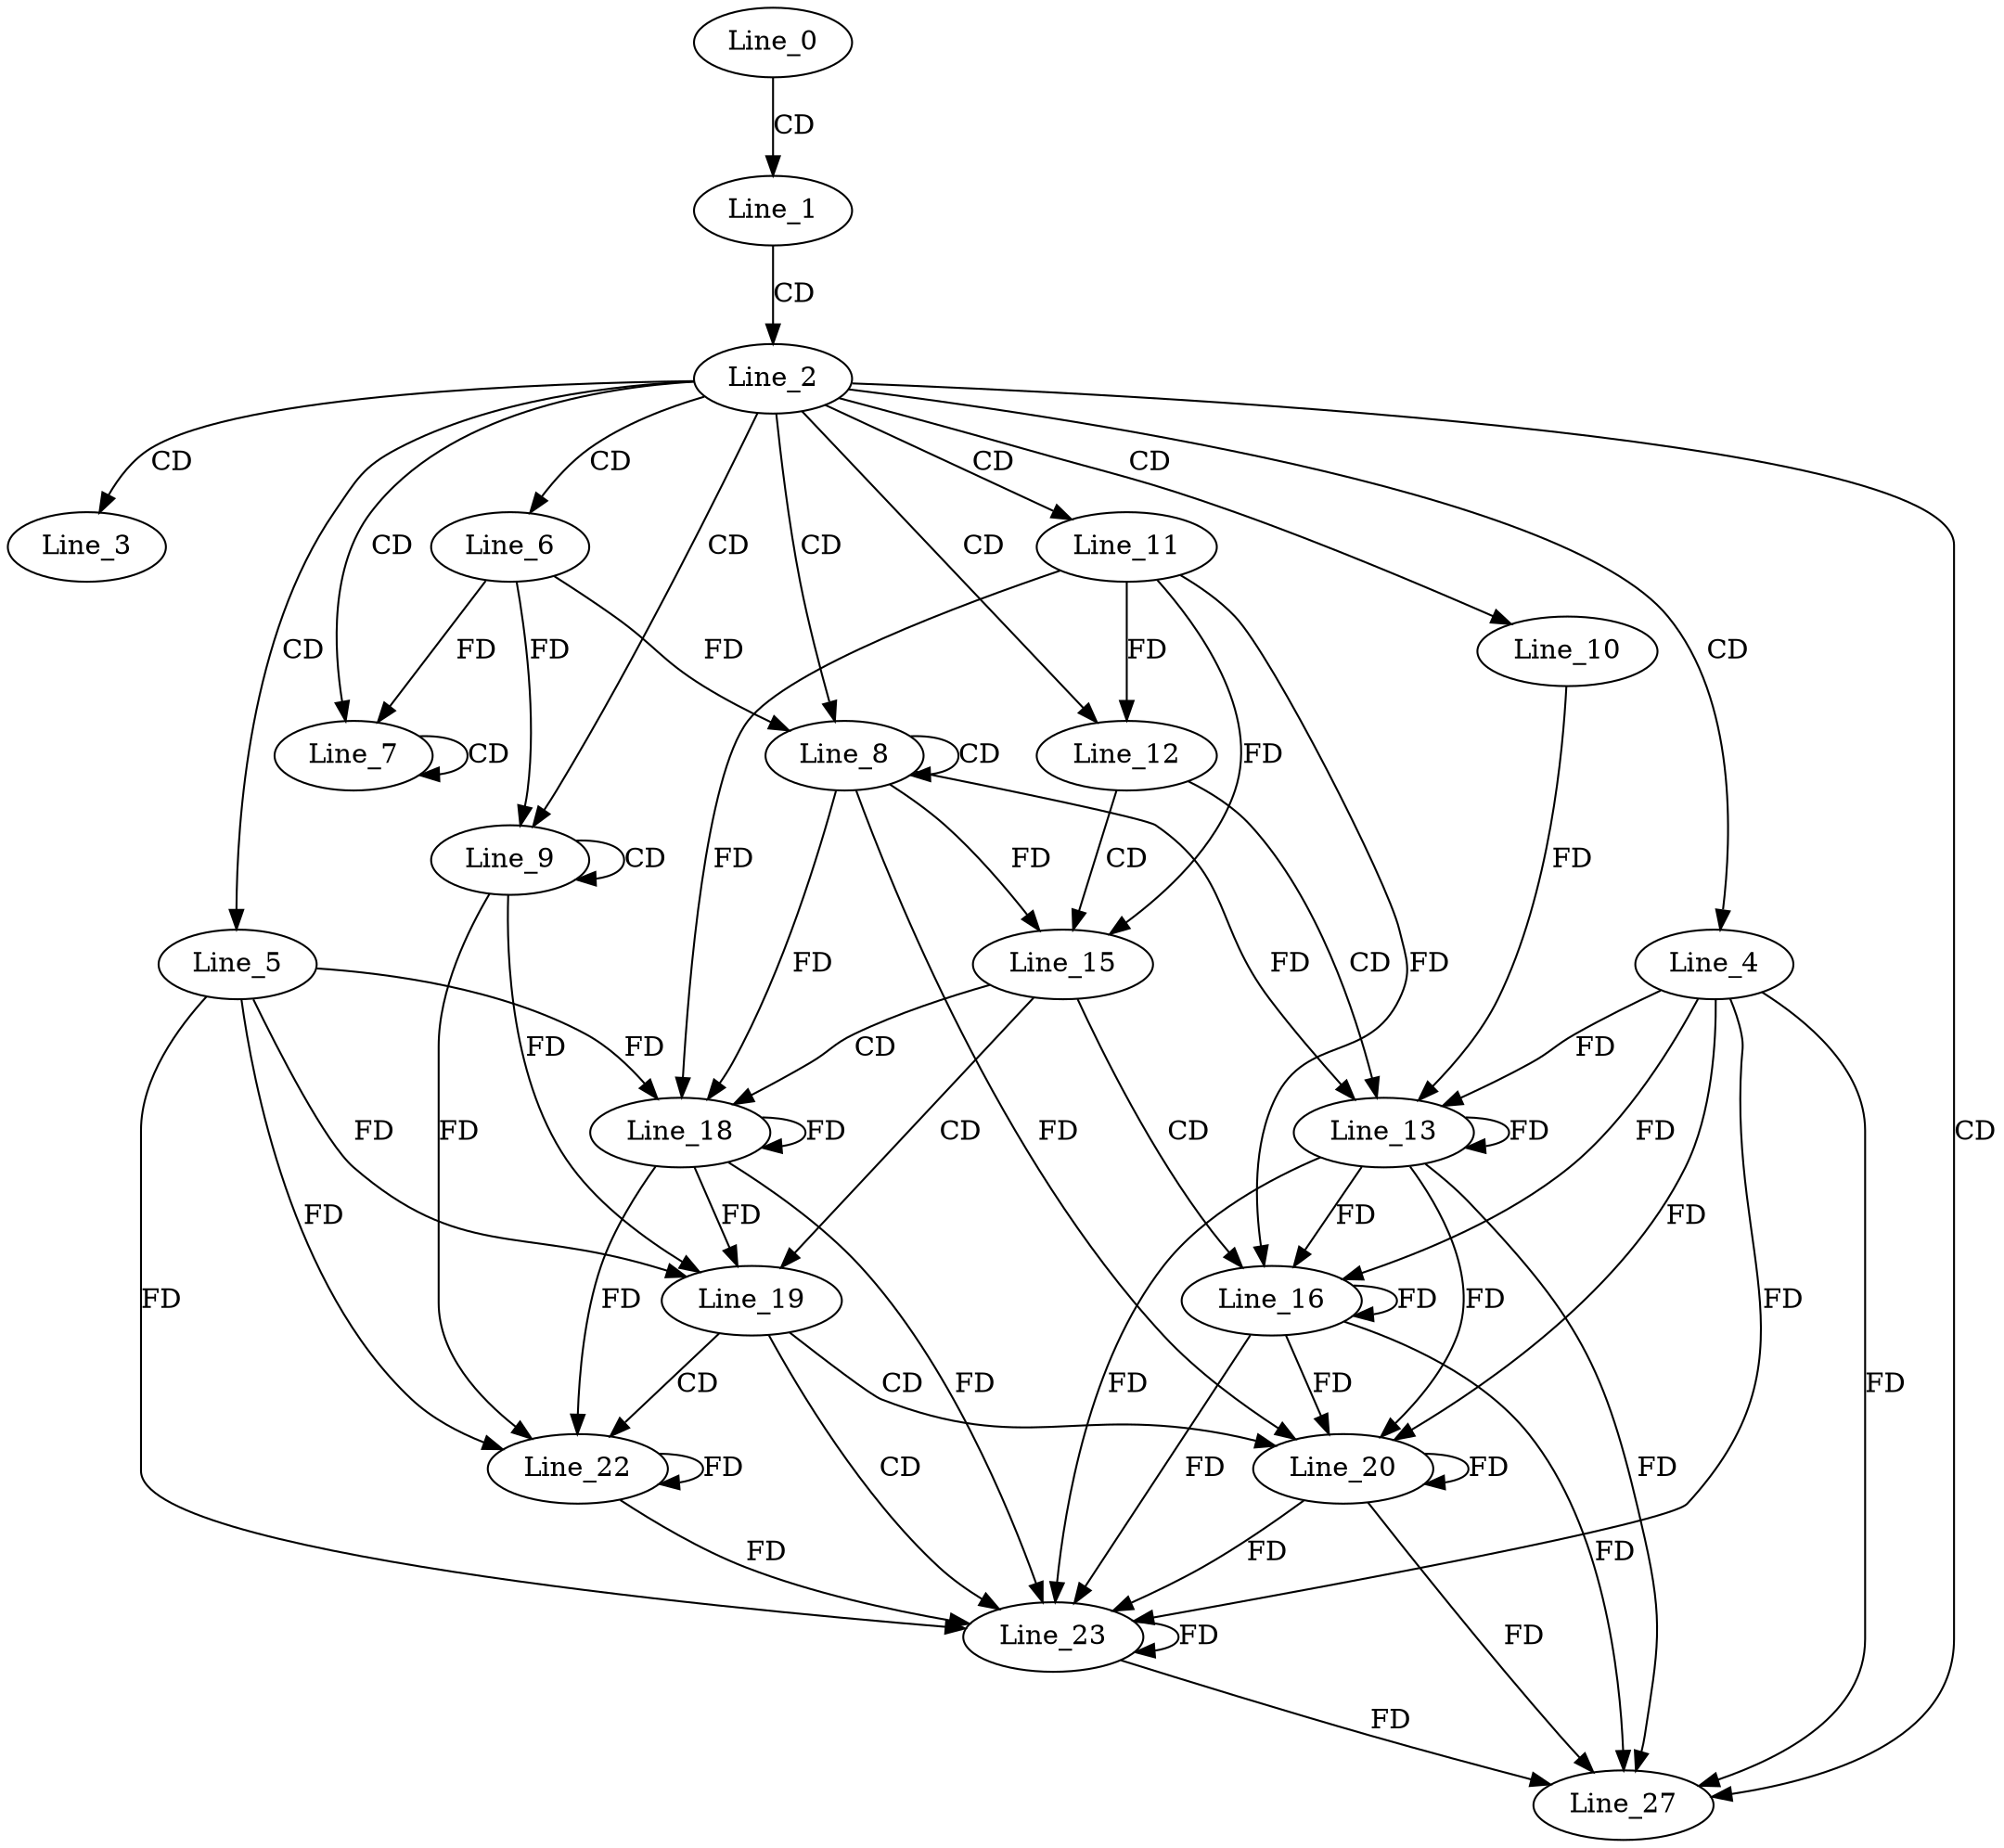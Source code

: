 digraph G {
  Line_0;
  Line_1;
  Line_2;
  Line_3;
  Line_4;
  Line_5;
  Line_6;
  Line_7;
  Line_7;
  Line_8;
  Line_8;
  Line_9;
  Line_9;
  Line_10;
  Line_11;
  Line_12;
  Line_13;
  Line_15;
  Line_16;
  Line_18;
  Line_19;
  Line_20;
  Line_22;
  Line_23;
  Line_27;
  Line_0 -> Line_1 [ label="CD" ];
  Line_1 -> Line_2 [ label="CD" ];
  Line_2 -> Line_3 [ label="CD" ];
  Line_2 -> Line_4 [ label="CD" ];
  Line_2 -> Line_5 [ label="CD" ];
  Line_2 -> Line_6 [ label="CD" ];
  Line_2 -> Line_7 [ label="CD" ];
  Line_7 -> Line_7 [ label="CD" ];
  Line_6 -> Line_7 [ label="FD" ];
  Line_2 -> Line_8 [ label="CD" ];
  Line_8 -> Line_8 [ label="CD" ];
  Line_6 -> Line_8 [ label="FD" ];
  Line_2 -> Line_9 [ label="CD" ];
  Line_9 -> Line_9 [ label="CD" ];
  Line_6 -> Line_9 [ label="FD" ];
  Line_2 -> Line_10 [ label="CD" ];
  Line_2 -> Line_11 [ label="CD" ];
  Line_2 -> Line_12 [ label="CD" ];
  Line_11 -> Line_12 [ label="FD" ];
  Line_12 -> Line_13 [ label="CD" ];
  Line_4 -> Line_13 [ label="FD" ];
  Line_13 -> Line_13 [ label="FD" ];
  Line_8 -> Line_13 [ label="FD" ];
  Line_10 -> Line_13 [ label="FD" ];
  Line_12 -> Line_15 [ label="CD" ];
  Line_11 -> Line_15 [ label="FD" ];
  Line_8 -> Line_15 [ label="FD" ];
  Line_15 -> Line_16 [ label="CD" ];
  Line_4 -> Line_16 [ label="FD" ];
  Line_13 -> Line_16 [ label="FD" ];
  Line_16 -> Line_16 [ label="FD" ];
  Line_11 -> Line_16 [ label="FD" ];
  Line_15 -> Line_18 [ label="CD" ];
  Line_5 -> Line_18 [ label="FD" ];
  Line_18 -> Line_18 [ label="FD" ];
  Line_11 -> Line_18 [ label="FD" ];
  Line_8 -> Line_18 [ label="FD" ];
  Line_15 -> Line_19 [ label="CD" ];
  Line_5 -> Line_19 [ label="FD" ];
  Line_18 -> Line_19 [ label="FD" ];
  Line_9 -> Line_19 [ label="FD" ];
  Line_19 -> Line_20 [ label="CD" ];
  Line_4 -> Line_20 [ label="FD" ];
  Line_13 -> Line_20 [ label="FD" ];
  Line_16 -> Line_20 [ label="FD" ];
  Line_20 -> Line_20 [ label="FD" ];
  Line_8 -> Line_20 [ label="FD" ];
  Line_19 -> Line_22 [ label="CD" ];
  Line_5 -> Line_22 [ label="FD" ];
  Line_18 -> Line_22 [ label="FD" ];
  Line_22 -> Line_22 [ label="FD" ];
  Line_9 -> Line_22 [ label="FD" ];
  Line_19 -> Line_23 [ label="CD" ];
  Line_4 -> Line_23 [ label="FD" ];
  Line_13 -> Line_23 [ label="FD" ];
  Line_16 -> Line_23 [ label="FD" ];
  Line_20 -> Line_23 [ label="FD" ];
  Line_23 -> Line_23 [ label="FD" ];
  Line_5 -> Line_23 [ label="FD" ];
  Line_18 -> Line_23 [ label="FD" ];
  Line_22 -> Line_23 [ label="FD" ];
  Line_2 -> Line_27 [ label="CD" ];
  Line_4 -> Line_27 [ label="FD" ];
  Line_13 -> Line_27 [ label="FD" ];
  Line_16 -> Line_27 [ label="FD" ];
  Line_20 -> Line_27 [ label="FD" ];
  Line_23 -> Line_27 [ label="FD" ];
}
